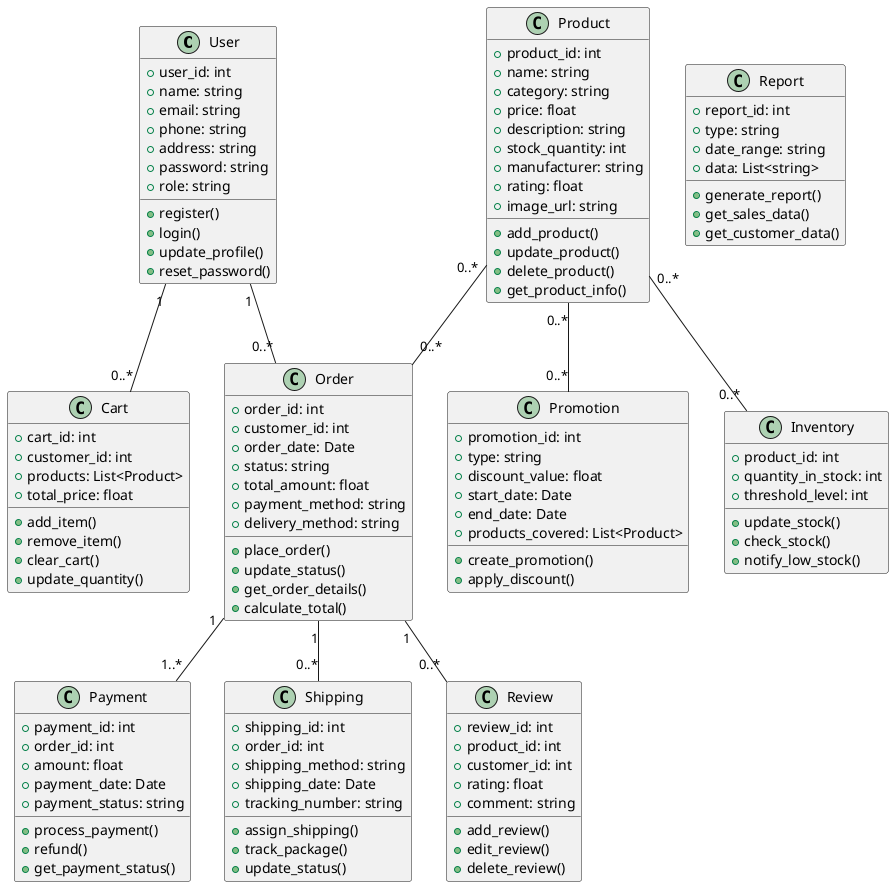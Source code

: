 @startuml

class User {
  +user_id: int
  +name: string
  +email: string
  +phone: string
  +address: string
  +password: string
  +role: string
  +register()
  +login()
  +update_profile()
  +reset_password()
}

class Product {
  +product_id: int
  +name: string
  +category: string
  +price: float
  +description: string
  +stock_quantity: int
  +manufacturer: string
  +rating: float
  +image_url: string
  +add_product()
  +update_product()
  +delete_product()
  +get_product_info()
}

class Order {
  +order_id: int
  +customer_id: int
  +order_date: Date
  +status: string
  +total_amount: float
  +payment_method: string
  +delivery_method: string
  +place_order()
  +update_status()
  +get_order_details()
  +calculate_total()
}

class Cart {
  +cart_id: int
  +customer_id: int
  +products: List<Product>
  +total_price: float
  +add_item()
  +remove_item()
  +clear_cart()
  +update_quantity()
}

class Payment {
  +payment_id: int
  +order_id: int
  +amount: float
  +payment_date: Date
  +payment_status: string
  +process_payment()
  +refund()
  +get_payment_status()
}

class Promotion {
  +promotion_id: int
  +type: string
  +discount_value: float
  +start_date: Date
  +end_date: Date
  +products_covered: List<Product>
  +create_promotion()
  +apply_discount()
}

class Inventory {
  +product_id: int
  +quantity_in_stock: int
  +threshold_level: int
  +update_stock()
  +check_stock()
  +notify_low_stock()
}

class Shipping {
  +shipping_id: int
  +order_id: int
  +shipping_method: string
  +shipping_date: Date
  +tracking_number: string
  +assign_shipping()
  +track_package()
  +update_status()
}

class Review {
  +review_id: int
  +product_id: int
  +customer_id: int
  +rating: float
  +comment: string
  +add_review()
  +edit_review()
  +delete_review()
}

class Report {
  +report_id: int
  +type: string
  +date_range: string
  +data: List<string>
  +generate_report()
  +get_sales_data()
  +get_customer_data()
}

User "1" -- "0..*" Order
User "1" -- "0..*" Cart
Product "0..*" -- "0..*" Order
Order "1" -- "1..*" Payment
Order "1" -- "0..*" Shipping
Order "1" -- "0..*" Review
Product "0..*" -- "0..*" Promotion
Product "0..*" -- "0..*" Inventory

@enduml
